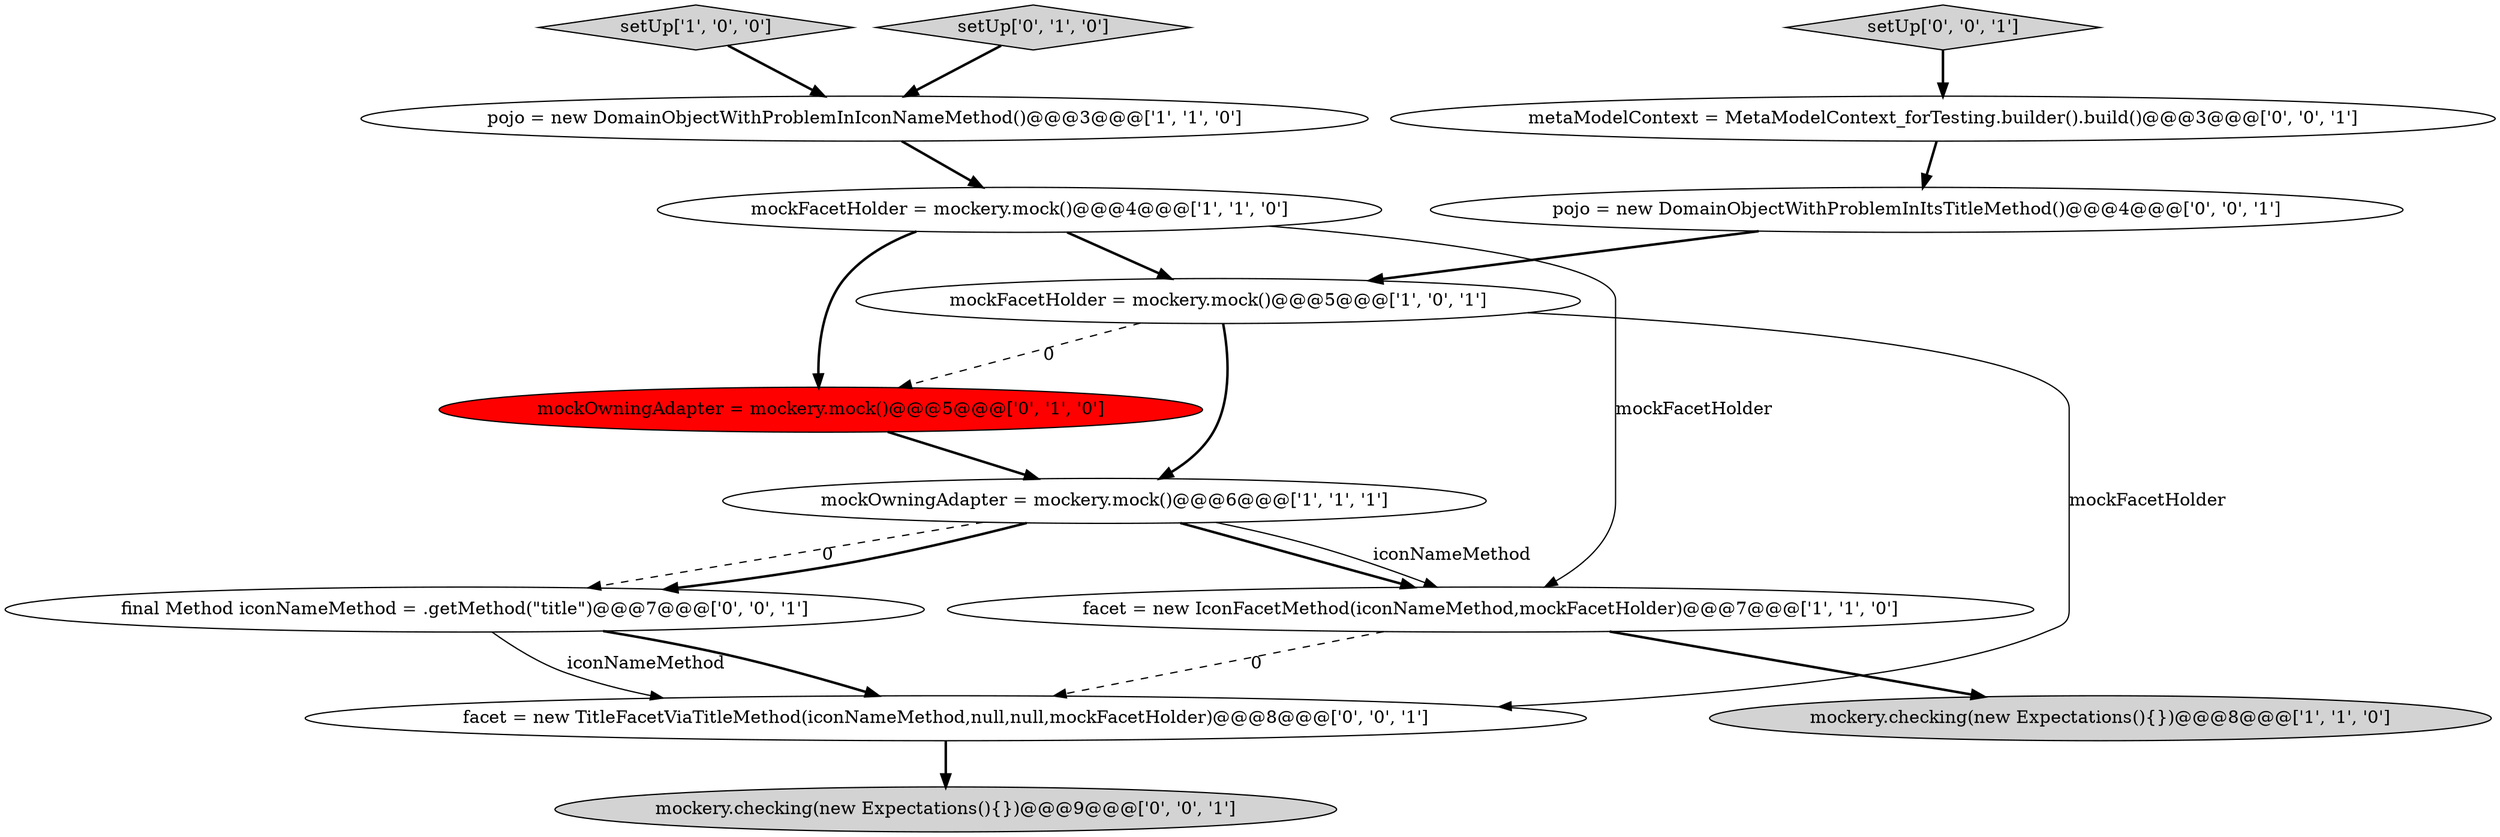 digraph {
6 [style = filled, label = "mockOwningAdapter = mockery.mock()@@@6@@@['1', '1', '1']", fillcolor = white, shape = ellipse image = "AAA0AAABBB1BBB"];
4 [style = filled, label = "pojo = new DomainObjectWithProblemInIconNameMethod()@@@3@@@['1', '1', '0']", fillcolor = white, shape = ellipse image = "AAA0AAABBB1BBB"];
13 [style = filled, label = "facet = new TitleFacetViaTitleMethod(iconNameMethod,null,null,mockFacetHolder)@@@8@@@['0', '0', '1']", fillcolor = white, shape = ellipse image = "AAA0AAABBB3BBB"];
9 [style = filled, label = "metaModelContext = MetaModelContext_forTesting.builder().build()@@@3@@@['0', '0', '1']", fillcolor = white, shape = ellipse image = "AAA0AAABBB3BBB"];
0 [style = filled, label = "mockFacetHolder = mockery.mock()@@@4@@@['1', '1', '0']", fillcolor = white, shape = ellipse image = "AAA0AAABBB1BBB"];
2 [style = filled, label = "setUp['1', '0', '0']", fillcolor = lightgray, shape = diamond image = "AAA0AAABBB1BBB"];
10 [style = filled, label = "pojo = new DomainObjectWithProblemInItsTitleMethod()@@@4@@@['0', '0', '1']", fillcolor = white, shape = ellipse image = "AAA0AAABBB3BBB"];
14 [style = filled, label = "final Method iconNameMethod = .getMethod(\"title\")@@@7@@@['0', '0', '1']", fillcolor = white, shape = ellipse image = "AAA0AAABBB3BBB"];
7 [style = filled, label = "setUp['0', '1', '0']", fillcolor = lightgray, shape = diamond image = "AAA0AAABBB2BBB"];
12 [style = filled, label = "mockery.checking(new Expectations(){})@@@9@@@['0', '0', '1']", fillcolor = lightgray, shape = ellipse image = "AAA0AAABBB3BBB"];
8 [style = filled, label = "mockOwningAdapter = mockery.mock()@@@5@@@['0', '1', '0']", fillcolor = red, shape = ellipse image = "AAA1AAABBB2BBB"];
11 [style = filled, label = "setUp['0', '0', '1']", fillcolor = lightgray, shape = diamond image = "AAA0AAABBB3BBB"];
5 [style = filled, label = "mockery.checking(new Expectations(){})@@@8@@@['1', '1', '0']", fillcolor = lightgray, shape = ellipse image = "AAA0AAABBB1BBB"];
1 [style = filled, label = "facet = new IconFacetMethod(iconNameMethod,mockFacetHolder)@@@7@@@['1', '1', '0']", fillcolor = white, shape = ellipse image = "AAA0AAABBB1BBB"];
3 [style = filled, label = "mockFacetHolder = mockery.mock()@@@5@@@['1', '0', '1']", fillcolor = white, shape = ellipse image = "AAA0AAABBB1BBB"];
1->5 [style = bold, label=""];
0->3 [style = bold, label=""];
3->13 [style = solid, label="mockFacetHolder"];
0->1 [style = solid, label="mockFacetHolder"];
3->6 [style = bold, label=""];
10->3 [style = bold, label=""];
8->6 [style = bold, label=""];
7->4 [style = bold, label=""];
9->10 [style = bold, label=""];
6->14 [style = dashed, label="0"];
11->9 [style = bold, label=""];
2->4 [style = bold, label=""];
14->13 [style = solid, label="iconNameMethod"];
4->0 [style = bold, label=""];
1->13 [style = dashed, label="0"];
6->14 [style = bold, label=""];
6->1 [style = bold, label=""];
13->12 [style = bold, label=""];
6->1 [style = solid, label="iconNameMethod"];
0->8 [style = bold, label=""];
3->8 [style = dashed, label="0"];
14->13 [style = bold, label=""];
}
